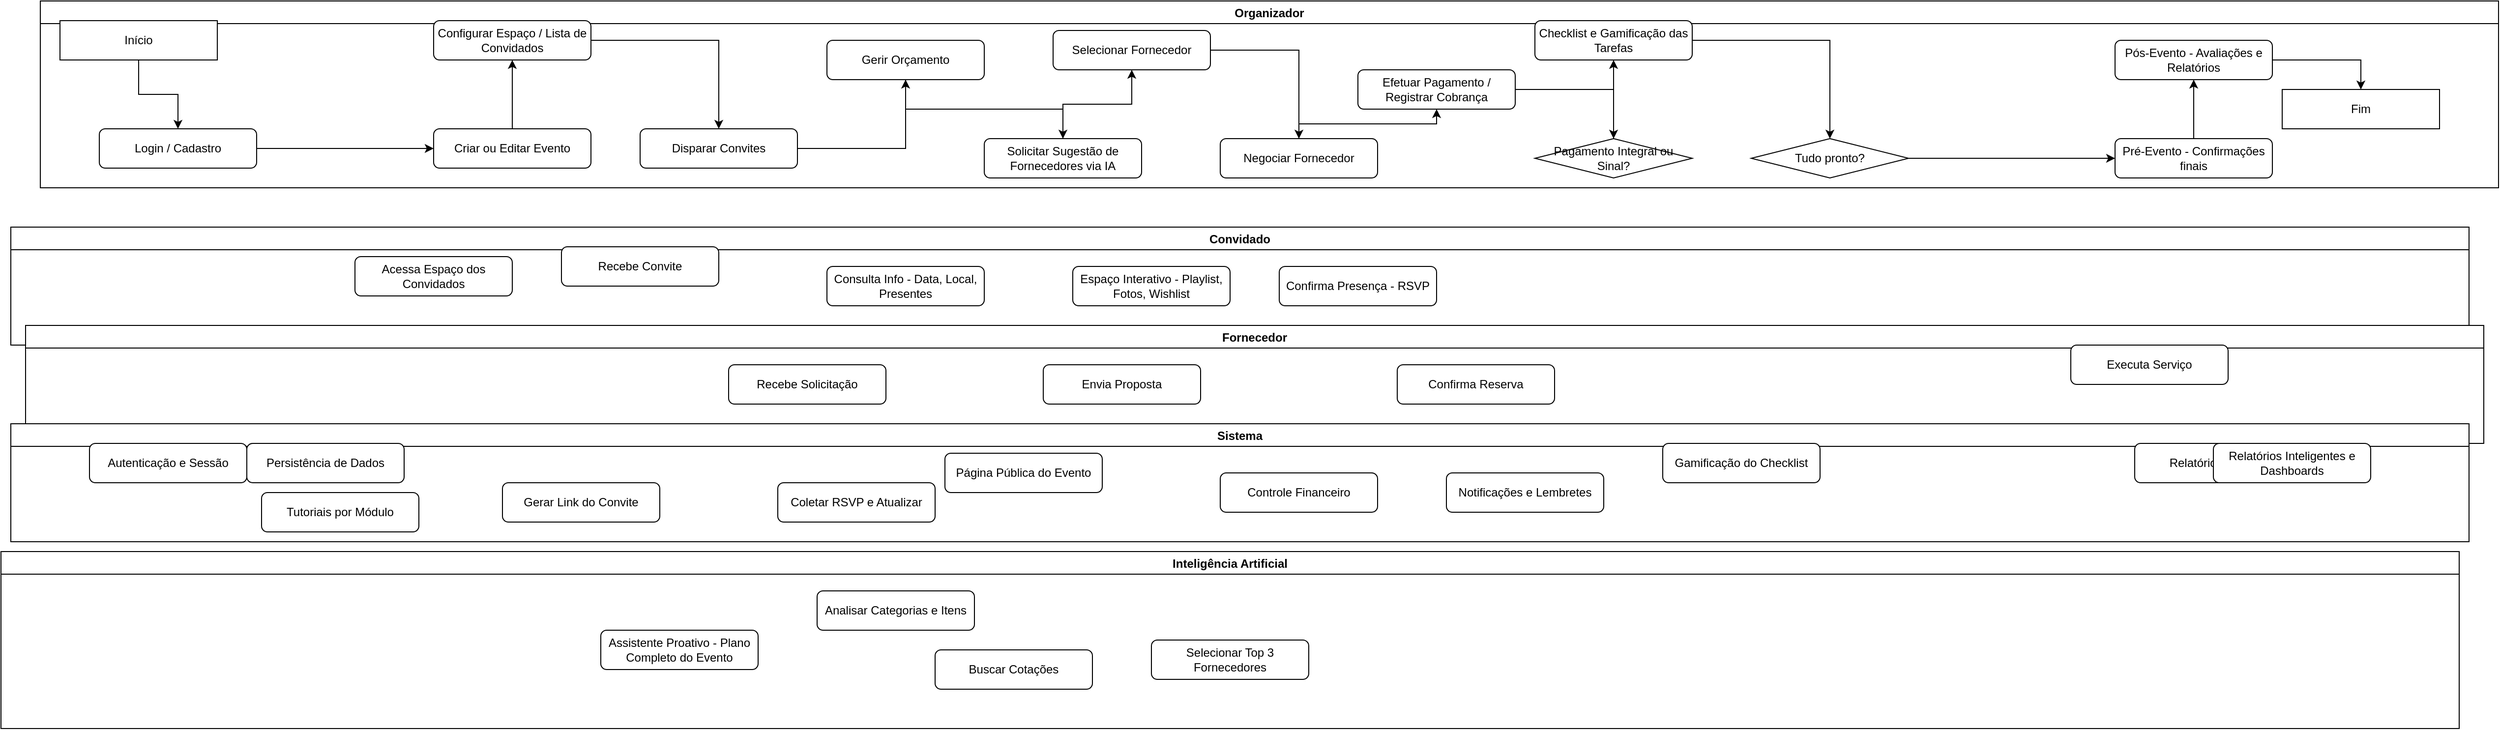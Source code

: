 <mxfile version="28.1.1">
  <diagram name="OrganizacaoEventoBPMN" id="0">
    <mxGraphModel dx="2775" dy="1238" grid="1" gridSize="10" guides="1" tooltips="1" connect="1" arrows="1" fold="1" page="1" pageScale="1" pageWidth="850" pageHeight="1100" math="0" shadow="0">
      <root>
        <mxCell id="0" />
        <mxCell id="1" parent="0" />
        <mxCell id="pool1" value="Organizador" style="swimlane;horizontal=1;" parent="1" vertex="1">
          <mxGeometry x="40" y="10" width="2500" height="190" as="geometry" />
        </mxCell>
        <mxCell id="start" value="Início" style="ellipse;whiteSpace=wrap;html=1;aspect=fixed;shape=startEvent;" parent="pool1" vertex="1">
          <mxGeometry x="20" y="20" width="160" height="40" as="geometry" />
        </mxCell>
        <mxCell id="A1" value="Login / Cadastro" style="rounded=1;whiteSpace=wrap;html=1;" parent="pool1" vertex="1">
          <mxGeometry x="60" y="130" width="160" height="40" as="geometry" />
        </mxCell>
        <mxCell id="A2" value="Criar ou Editar Evento" style="rounded=1;whiteSpace=wrap;html=1;" parent="pool1" vertex="1">
          <mxGeometry x="400" y="130" width="160" height="40" as="geometry" />
        </mxCell>
        <mxCell id="A3" value="Configurar Espaço / Lista de Convidados" style="rounded=1;whiteSpace=wrap;html=1;" parent="pool1" vertex="1">
          <mxGeometry x="400" y="20" width="160" height="40" as="geometry" />
        </mxCell>
        <mxCell id="A4" value="Disparar Convites" style="rounded=1;whiteSpace=wrap;html=1;" parent="pool1" vertex="1">
          <mxGeometry x="610" y="130" width="160" height="40" as="geometry" />
        </mxCell>
        <mxCell id="A5" value="Gerir Orçamento" style="rounded=1;whiteSpace=wrap;html=1;" parent="pool1" vertex="1">
          <mxGeometry x="800" y="40" width="160" height="40" as="geometry" />
        </mxCell>
        <mxCell id="A6" value="Solicitar Sugestão de Fornecedores via IA" style="rounded=1;whiteSpace=wrap;html=1;" parent="pool1" vertex="1">
          <mxGeometry x="960" y="140" width="160" height="40" as="geometry" />
        </mxCell>
        <mxCell id="A7" value="Selecionar Fornecedor" style="rounded=1;whiteSpace=wrap;html=1;" parent="pool1" vertex="1">
          <mxGeometry x="1030" y="30" width="160" height="40" as="geometry" />
        </mxCell>
        <mxCell id="A8" value="Negociar Fornecedor" style="rounded=1;whiteSpace=wrap;html=1;" parent="pool1" vertex="1">
          <mxGeometry x="1200" y="140" width="160" height="40" as="geometry" />
        </mxCell>
        <mxCell id="A9" value="Efetuar Pagamento / Registrar Cobrança" style="rounded=1;whiteSpace=wrap;html=1;" parent="pool1" vertex="1">
          <mxGeometry x="1340" y="70" width="160" height="40" as="geometry" />
        </mxCell>
        <mxCell id="D1" value="Pagamento Integral ou Sinal?" style="rhombus;whiteSpace=wrap;html=1;" parent="pool1" vertex="1">
          <mxGeometry x="1520" y="140" width="160" height="40" as="geometry" />
        </mxCell>
        <mxCell id="A10" value="Checklist e Gamificação das Tarefas" style="rounded=1;whiteSpace=wrap;html=1;" parent="pool1" vertex="1">
          <mxGeometry x="1520" y="20" width="160" height="40" as="geometry" />
        </mxCell>
        <mxCell id="D2" value="Tudo pronto?" style="rhombus;whiteSpace=wrap;html=1;" parent="pool1" vertex="1">
          <mxGeometry x="1740" y="140" width="160" height="40" as="geometry" />
        </mxCell>
        <mxCell id="A11" value="Pré-Evento - Confirmações finais" style="rounded=1;whiteSpace=wrap;html=1;" parent="pool1" vertex="1">
          <mxGeometry x="2110" y="140" width="160" height="40" as="geometry" />
        </mxCell>
        <mxCell id="A12" value="Pós-Evento - Avaliações e Relatórios" style="rounded=1;whiteSpace=wrap;html=1;" parent="pool1" vertex="1">
          <mxGeometry x="2110" y="40" width="160" height="40" as="geometry" />
        </mxCell>
        <mxCell id="end" value="Fim" style="ellipse;whiteSpace=wrap;html=1;aspect=fixed;shape=endEvent;" parent="pool1" vertex="1">
          <mxGeometry x="2280" y="90" width="160" height="40" as="geometry" />
        </mxCell>
        <mxCell id="pool2" value="Convidado" style="swimlane;horizontal=1;" parent="1" vertex="1">
          <mxGeometry x="10" y="240" width="2500" height="120" as="geometry">
            <mxRectangle y="120" width="100" height="30" as="alternateBounds" />
          </mxGeometry>
        </mxCell>
        <mxCell id="C1" value="Recebe Convite" style="rounded=1;whiteSpace=wrap;html=1;" parent="pool2" vertex="1">
          <mxGeometry x="560" y="20" width="160" height="40" as="geometry" />
        </mxCell>
        <mxCell id="C2" value="Acessa Espaço dos Convidados" style="rounded=1;whiteSpace=wrap;html=1;" parent="pool2" vertex="1">
          <mxGeometry x="350" y="30" width="160" height="40" as="geometry" />
        </mxCell>
        <mxCell id="C3" value="Confirma Presença - RSVP" style="rounded=1;whiteSpace=wrap;html=1;" parent="pool2" vertex="1">
          <mxGeometry x="1290" y="40" width="160" height="40" as="geometry" />
        </mxCell>
        <mxCell id="C4" value="Consulta Info - Data, Local, Presentes" style="rounded=1;whiteSpace=wrap;html=1;" parent="pool2" vertex="1">
          <mxGeometry x="830" y="40" width="160" height="40" as="geometry" />
        </mxCell>
        <mxCell id="C5" value="Espaço Interativo - Playlist, Fotos, Wishlist" style="rounded=1;whiteSpace=wrap;html=1;" parent="pool2" vertex="1">
          <mxGeometry x="1080" y="40" width="160" height="40" as="geometry" />
        </mxCell>
        <mxCell id="pool3" value="Fornecedor" style="swimlane;horizontal=1;" parent="1" vertex="1">
          <mxGeometry x="25" y="340" width="2500" height="120" as="geometry" />
        </mxCell>
        <mxCell id="F1" value="Recebe Solicitação" style="rounded=1;whiteSpace=wrap;html=1;" parent="pool3" vertex="1">
          <mxGeometry x="715" y="40" width="160" height="40" as="geometry" />
        </mxCell>
        <mxCell id="F2" value="Envia Proposta" style="rounded=1;whiteSpace=wrap;html=1;" parent="pool3" vertex="1">
          <mxGeometry x="1035" y="40" width="160" height="40" as="geometry" />
        </mxCell>
        <mxCell id="F3" value="Confirma Reserva" style="rounded=1;whiteSpace=wrap;html=1;" parent="pool3" vertex="1">
          <mxGeometry x="1395" y="40" width="160" height="40" as="geometry" />
        </mxCell>
        <mxCell id="F4" value="Executa Serviço" style="rounded=1;whiteSpace=wrap;html=1;" parent="pool3" vertex="1">
          <mxGeometry x="2080" y="20" width="160" height="40" as="geometry" />
        </mxCell>
        <mxCell id="pool4" value="Sistema" style="swimlane;horizontal=1;" parent="1" vertex="1">
          <mxGeometry x="10" y="440" width="2500" height="120" as="geometry" />
        </mxCell>
        <mxCell id="S1" value="Autenticação e Sessão" style="rounded=1;whiteSpace=wrap;html=1;" parent="pool4" vertex="1">
          <mxGeometry x="80" y="20" width="160" height="40" as="geometry" />
        </mxCell>
        <mxCell id="S2" value="Persistência de Dados" style="rounded=1;whiteSpace=wrap;html=1;" parent="pool4" vertex="1">
          <mxGeometry x="240" y="20" width="160" height="40" as="geometry" />
        </mxCell>
        <mxCell id="S3" value="Gerar Link do Convite" style="rounded=1;whiteSpace=wrap;html=1;" parent="pool4" vertex="1">
          <mxGeometry x="500" y="60" width="160" height="40" as="geometry" />
        </mxCell>
        <mxCell id="S4" value="Página Pública do Evento" style="rounded=1;whiteSpace=wrap;html=1;" parent="pool4" vertex="1">
          <mxGeometry x="950" y="30" width="160" height="40" as="geometry" />
        </mxCell>
        <mxCell id="S5" value="Coletar RSVP e Atualizar" style="rounded=1;whiteSpace=wrap;html=1;" parent="pool4" vertex="1">
          <mxGeometry x="780" y="60" width="160" height="40" as="geometry" />
        </mxCell>
        <mxCell id="S6" value="Controle Financeiro" style="rounded=1;whiteSpace=wrap;html=1;" parent="pool4" vertex="1">
          <mxGeometry x="1230" y="50" width="160" height="40" as="geometry" />
        </mxCell>
        <mxCell id="S7" value="Notificações e Lembretes" style="rounded=1;whiteSpace=wrap;html=1;" parent="pool4" vertex="1">
          <mxGeometry x="1460" y="50" width="160" height="40" as="geometry" />
        </mxCell>
        <mxCell id="S8" value="Tutoriais por Módulo" style="rounded=1;whiteSpace=wrap;html=1;" parent="pool4" vertex="1">
          <mxGeometry x="255" y="70" width="160" height="40" as="geometry" />
        </mxCell>
        <mxCell id="S9" value="Relatórios / KPIs" style="rounded=1;whiteSpace=wrap;html=1;" parent="pool4" vertex="1">
          <mxGeometry x="2160" y="20" width="160" height="40" as="geometry" />
        </mxCell>
        <mxCell id="S10" value="Relatórios Inteligentes e Dashboards" style="rounded=1;whiteSpace=wrap;html=1;" parent="pool4" vertex="1">
          <mxGeometry x="2240" y="20" width="160" height="40" as="geometry" />
        </mxCell>
        <mxCell id="S11" value="Gamificação do Checklist" style="rounded=1;whiteSpace=wrap;html=1;" parent="pool4" vertex="1">
          <mxGeometry x="1680" y="20" width="160" height="40" as="geometry" />
        </mxCell>
        <mxCell id="pool5" value="Inteligência Artificial" style="swimlane;horizontal=1;" parent="1" vertex="1">
          <mxGeometry y="570" width="2500" height="180" as="geometry" />
        </mxCell>
        <mxCell id="IA1" value="Analisar Categorias e Itens" style="rounded=1;whiteSpace=wrap;html=1;" parent="pool5" vertex="1">
          <mxGeometry x="830" y="40" width="160" height="40" as="geometry" />
        </mxCell>
        <mxCell id="IA2" value="Buscar Cotações" style="rounded=1;whiteSpace=wrap;html=1;" parent="pool5" vertex="1">
          <mxGeometry x="950" y="100" width="160" height="40" as="geometry" />
        </mxCell>
        <mxCell id="IA3" value="Selecionar Top 3 Fornecedores" style="rounded=1;whiteSpace=wrap;html=1;" parent="pool5" vertex="1">
          <mxGeometry x="1170" y="90" width="160" height="40" as="geometry" />
        </mxCell>
        <mxCell id="IA4" value="Assistente Proativo - Plano Completo do Evento" style="rounded=1;whiteSpace=wrap;html=1;" parent="pool5" vertex="1">
          <mxGeometry x="610" y="80" width="160" height="40" as="geometry" />
        </mxCell>
        <mxCell id="edge_0" style="edgeStyle=orthogonalEdgeStyle;rounded=0;" parent="1" source="start" target="A1" edge="1">
          <mxGeometry relative="1" as="geometry" />
        </mxCell>
        <mxCell id="edge_1" style="edgeStyle=orthogonalEdgeStyle;rounded=0;" parent="1" source="A1" target="A2" edge="1">
          <mxGeometry relative="1" as="geometry" />
        </mxCell>
        <mxCell id="edge_2" style="edgeStyle=orthogonalEdgeStyle;rounded=0;" parent="1" source="A2" target="A3" edge="1">
          <mxGeometry relative="1" as="geometry" />
        </mxCell>
        <mxCell id="edge_3" style="edgeStyle=orthogonalEdgeStyle;rounded=0;" parent="1" source="A3" target="A4" edge="1">
          <mxGeometry relative="1" as="geometry" />
        </mxCell>
        <mxCell id="edge_4" style="edgeStyle=orthogonalEdgeStyle;rounded=0;" parent="1" source="A4" target="A5" edge="1">
          <mxGeometry relative="1" as="geometry" />
        </mxCell>
        <mxCell id="edge_5" style="edgeStyle=orthogonalEdgeStyle;rounded=0;" parent="1" source="A5" target="A6" edge="1">
          <mxGeometry relative="1" as="geometry" />
        </mxCell>
        <mxCell id="edge_6" style="edgeStyle=orthogonalEdgeStyle;rounded=0;" parent="1" source="A6" target="A7" edge="1">
          <mxGeometry relative="1" as="geometry" />
        </mxCell>
        <mxCell id="edge_7" style="edgeStyle=orthogonalEdgeStyle;rounded=0;" parent="1" source="A7" target="A8" edge="1">
          <mxGeometry relative="1" as="geometry" />
        </mxCell>
        <mxCell id="edge_8" style="edgeStyle=orthogonalEdgeStyle;rounded=0;" parent="1" source="A8" target="A9" edge="1">
          <mxGeometry relative="1" as="geometry" />
        </mxCell>
        <mxCell id="edge_9" style="edgeStyle=orthogonalEdgeStyle;rounded=0;" parent="1" source="A9" target="D1" edge="1">
          <mxGeometry relative="1" as="geometry" />
        </mxCell>
        <mxCell id="edge_10" style="edgeStyle=orthogonalEdgeStyle;rounded=0;" parent="1" source="D1" target="A10" edge="1">
          <mxGeometry relative="1" as="geometry" />
        </mxCell>
        <mxCell id="edge_11" style="edgeStyle=orthogonalEdgeStyle;rounded=0;" parent="1" source="A10" target="D2" edge="1">
          <mxGeometry relative="1" as="geometry" />
        </mxCell>
        <mxCell id="edge_12" style="edgeStyle=orthogonalEdgeStyle;rounded=0;" parent="1" source="D2" target="A11" edge="1">
          <mxGeometry relative="1" as="geometry" />
        </mxCell>
        <mxCell id="edge_13" style="edgeStyle=orthogonalEdgeStyle;rounded=0;" parent="1" source="A11" target="A12" edge="1">
          <mxGeometry relative="1" as="geometry" />
        </mxCell>
        <mxCell id="edge_14" style="edgeStyle=orthogonalEdgeStyle;rounded=0;" parent="1" source="A12" target="end" edge="1">
          <mxGeometry relative="1" as="geometry" />
        </mxCell>
      </root>
    </mxGraphModel>
  </diagram>
</mxfile>
